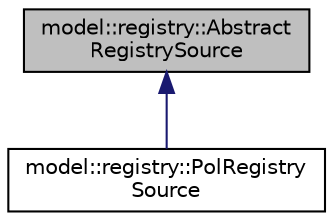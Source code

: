 digraph "model::registry::AbstractRegistrySource"
{
 // LATEX_PDF_SIZE
  edge [fontname="Helvetica",fontsize="10",labelfontname="Helvetica",labelfontsize="10"];
  node [fontname="Helvetica",fontsize="10",shape=record];
  Node1 [label="model::registry::Abstract\lRegistrySource",height=0.2,width=0.4,color="black", fillcolor="grey75", style="filled", fontcolor="black",tooltip="The AbstractRegistrySource class Represents base of registry source."];
  Node1 -> Node2 [dir="back",color="midnightblue",fontsize="10",style="solid",fontname="Helvetica"];
  Node2 [label="model::registry::PolRegistry\lSource",height=0.2,width=0.4,color="black", fillcolor="white", style="filled",URL="$classmodel_1_1registry_1_1_pol_registry_source.html",tooltip="The PolRegistrySource class."];
}
